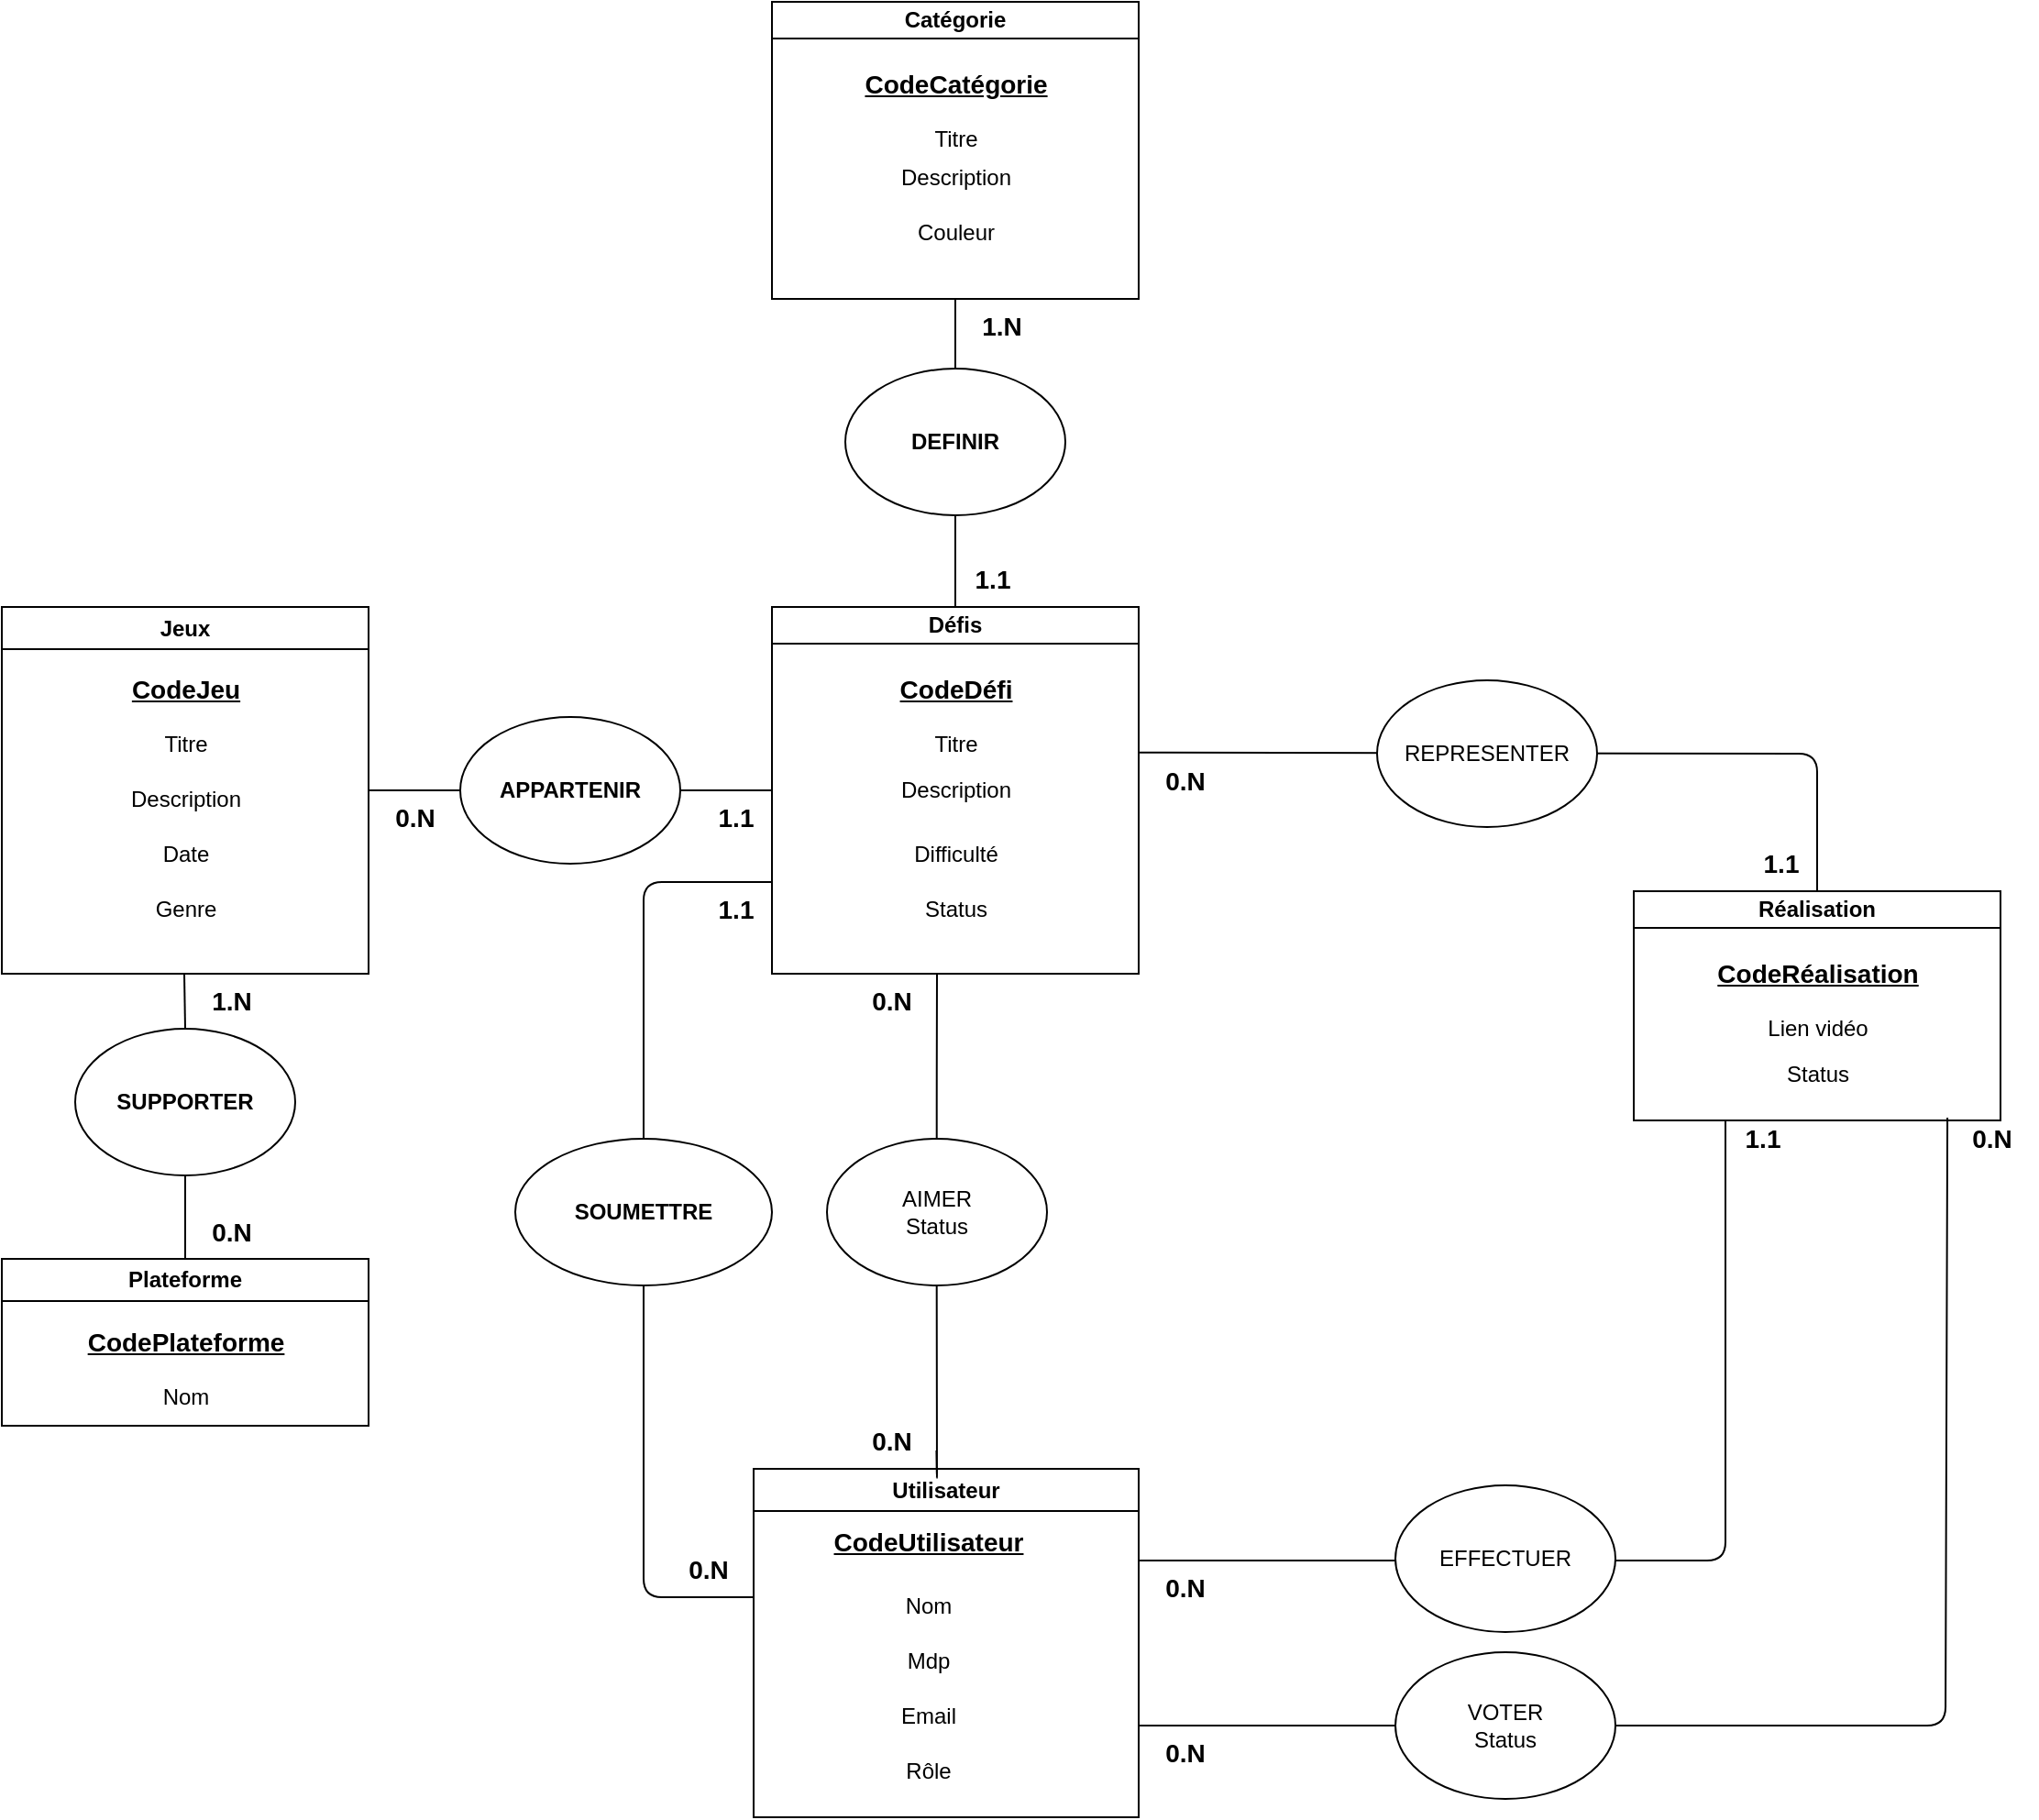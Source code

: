 <mxfile>
    <diagram id="qECk_SN4vtlt_lUd-te4" name="Page-1">
        <mxGraphModel dx="2003" dy="3143" grid="1" gridSize="10" guides="1" tooltips="1" connect="1" arrows="1" fold="1" page="1" pageScale="1" pageWidth="827" pageHeight="1169" math="0" shadow="0">
            <root>
                <mxCell id="0"/>
                <mxCell id="1" parent="0"/>
                <mxCell id="4" value="Utilisateur" style="swimlane;whiteSpace=wrap;html=1;startSize=23;" parent="1" vertex="1">
                    <mxGeometry x="530" y="570" width="210" height="190" as="geometry"/>
                </mxCell>
                <mxCell id="8" value="Nom" style="text;html=1;align=center;verticalAlign=middle;resizable=0;points=[];autosize=1;strokeColor=none;fillColor=none;" parent="4" vertex="1">
                    <mxGeometry x="70" y="60" width="50" height="30" as="geometry"/>
                </mxCell>
                <mxCell id="30" value="Email" style="text;html=1;align=center;verticalAlign=middle;resizable=0;points=[];autosize=1;strokeColor=none;fillColor=none;" parent="4" vertex="1">
                    <mxGeometry x="70" y="120" width="50" height="30" as="geometry"/>
                </mxCell>
                <mxCell id="33" value="&lt;font style=&quot;font-size: 14px;&quot;&gt;&lt;b&gt;&lt;u&gt;CodeUtilisateur&lt;/u&gt;&lt;/b&gt;&lt;/font&gt;" style="text;html=1;align=center;verticalAlign=middle;resizable=0;points=[];autosize=1;strokeColor=none;fillColor=none;" parent="4" vertex="1">
                    <mxGeometry x="30" y="24.5" width="130" height="30" as="geometry"/>
                </mxCell>
                <mxCell id="80" value="Rôle" style="text;html=1;align=center;verticalAlign=middle;resizable=0;points=[];autosize=1;strokeColor=none;fillColor=none;" parent="4" vertex="1">
                    <mxGeometry x="70" y="150" width="50" height="30" as="geometry"/>
                </mxCell>
                <mxCell id="10" value="Mdp" style="text;html=1;align=center;verticalAlign=middle;resizable=0;points=[];autosize=1;strokeColor=none;fillColor=none;" parent="4" vertex="1">
                    <mxGeometry x="70" y="90" width="50" height="30" as="geometry"/>
                </mxCell>
                <mxCell id="5" value="Jeux" style="swimlane;whiteSpace=wrap;html=1;startSize=23;" parent="1" vertex="1">
                    <mxGeometry x="120" y="100" width="200" height="200" as="geometry"/>
                </mxCell>
                <mxCell id="11" value="&lt;font style=&quot;font-size: 14px;&quot;&gt;&lt;b&gt;&lt;u&gt;CodeJeu&lt;/u&gt;&lt;/b&gt;&lt;/font&gt;" style="text;html=1;align=center;verticalAlign=middle;resizable=0;points=[];autosize=1;strokeColor=none;fillColor=none;" parent="5" vertex="1">
                    <mxGeometry x="60" y="30" width="80" height="30" as="geometry"/>
                </mxCell>
                <mxCell id="12" value="Titre" style="text;html=1;align=center;verticalAlign=middle;resizable=0;points=[];autosize=1;strokeColor=none;fillColor=none;" parent="5" vertex="1">
                    <mxGeometry x="75" y="60" width="50" height="30" as="geometry"/>
                </mxCell>
                <mxCell id="16" value="Genre" style="text;html=1;align=center;verticalAlign=middle;resizable=0;points=[];autosize=1;strokeColor=none;fillColor=none;" parent="5" vertex="1">
                    <mxGeometry x="70" y="150" width="60" height="30" as="geometry"/>
                </mxCell>
                <mxCell id="15" value="Description" style="text;html=1;align=center;verticalAlign=middle;resizable=0;points=[];autosize=1;strokeColor=none;fillColor=none;" parent="5" vertex="1">
                    <mxGeometry x="60" y="90" width="80" height="30" as="geometry"/>
                </mxCell>
                <mxCell id="6" value="Défis" style="swimlane;whiteSpace=wrap;html=1;startSize=20;" parent="1" vertex="1">
                    <mxGeometry x="540" y="100" width="200" height="200" as="geometry"/>
                </mxCell>
                <mxCell id="51" value="&lt;font style=&quot;font-size: 14px;&quot;&gt;&lt;b&gt;&lt;u&gt;CodeDéfi&lt;/u&gt;&lt;/b&gt;&lt;/font&gt;" style="text;html=1;align=center;verticalAlign=middle;resizable=0;points=[];autosize=1;strokeColor=none;fillColor=none;" parent="6" vertex="1">
                    <mxGeometry x="60" y="30" width="80" height="30" as="geometry"/>
                </mxCell>
                <mxCell id="54" value="Difficulté" style="text;html=1;align=center;verticalAlign=middle;resizable=0;points=[];autosize=1;strokeColor=none;fillColor=none;" parent="6" vertex="1">
                    <mxGeometry x="65" y="120" width="70" height="30" as="geometry"/>
                </mxCell>
                <mxCell id="52" value="Titre" style="text;html=1;align=center;verticalAlign=middle;resizable=0;points=[];autosize=1;strokeColor=none;fillColor=none;" parent="6" vertex="1">
                    <mxGeometry x="75" y="60" width="50" height="30" as="geometry"/>
                </mxCell>
                <mxCell id="53" value="Description" style="text;html=1;align=center;verticalAlign=middle;resizable=0;points=[];autosize=1;strokeColor=none;fillColor=none;" parent="6" vertex="1">
                    <mxGeometry x="60" y="85" width="80" height="30" as="geometry"/>
                </mxCell>
                <mxCell id="81" value="Status" style="text;html=1;align=center;verticalAlign=middle;resizable=0;points=[];autosize=1;strokeColor=none;fillColor=none;" parent="6" vertex="1">
                    <mxGeometry x="70" y="150" width="60" height="30" as="geometry"/>
                </mxCell>
                <mxCell id="14" value="Date" style="text;html=1;align=center;verticalAlign=middle;resizable=0;points=[];autosize=1;strokeColor=none;fillColor=none;" parent="1" vertex="1">
                    <mxGeometry x="195" y="220" width="50" height="30" as="geometry"/>
                </mxCell>
                <mxCell id="18" value="&lt;b&gt;APPARTENIR&lt;/b&gt;" style="ellipse;whiteSpace=wrap;html=1;" parent="1" vertex="1">
                    <mxGeometry x="370" y="160" width="120" height="80" as="geometry"/>
                </mxCell>
                <mxCell id="21" value="" style="endArrow=none;html=1;exitX=1;exitY=0.5;exitDx=0;exitDy=0;entryX=0;entryY=0.5;entryDx=0;entryDy=0;" parent="1" source="5" target="18" edge="1">
                    <mxGeometry width="50" height="50" relative="1" as="geometry">
                        <mxPoint x="370" y="310" as="sourcePoint"/>
                        <mxPoint x="420" y="260" as="targetPoint"/>
                    </mxGeometry>
                </mxCell>
                <mxCell id="22" value="" style="endArrow=none;html=1;" parent="1" edge="1">
                    <mxGeometry width="50" height="50" relative="1" as="geometry">
                        <mxPoint x="490" y="200" as="sourcePoint"/>
                        <mxPoint x="540" y="200" as="targetPoint"/>
                    </mxGeometry>
                </mxCell>
                <mxCell id="23" value="&lt;b&gt;&lt;font style=&quot;font-size: 14px;&quot;&gt;0.N&lt;/font&gt;&lt;/b&gt;" style="text;html=1;align=center;verticalAlign=middle;resizable=0;points=[];autosize=1;strokeColor=none;fillColor=none;" parent="1" vertex="1">
                    <mxGeometry x="320" y="200" width="50" height="30" as="geometry"/>
                </mxCell>
                <mxCell id="24" value="&lt;font style=&quot;font-size: 14px;&quot;&gt;&lt;b&gt;1.1&lt;/b&gt;&lt;/font&gt;" style="text;html=1;align=center;verticalAlign=middle;resizable=0;points=[];autosize=1;strokeColor=none;fillColor=none;" parent="1" vertex="1">
                    <mxGeometry x="500" y="200" width="40" height="30" as="geometry"/>
                </mxCell>
                <mxCell id="25" value="&lt;b&gt;SOUMETTRE&lt;/b&gt;" style="ellipse;whiteSpace=wrap;html=1;" parent="1" vertex="1">
                    <mxGeometry x="400" y="390" width="140" height="80" as="geometry"/>
                </mxCell>
                <mxCell id="26" value="" style="endArrow=none;html=1;entryX=0;entryY=0.75;entryDx=0;entryDy=0;exitX=0.5;exitY=0;exitDx=0;exitDy=0;" parent="1" source="25" target="6" edge="1">
                    <mxGeometry width="50" height="50" relative="1" as="geometry">
                        <mxPoint x="530" y="360" as="sourcePoint"/>
                        <mxPoint x="580" y="310" as="targetPoint"/>
                        <Array as="points">
                            <mxPoint x="470" y="250"/>
                        </Array>
                    </mxGeometry>
                </mxCell>
                <mxCell id="27" value="" style="endArrow=none;html=1;entryX=0.5;entryY=1;entryDx=0;entryDy=0;" parent="1" target="25" edge="1">
                    <mxGeometry width="50" height="50" relative="1" as="geometry">
                        <mxPoint x="530" y="640" as="sourcePoint"/>
                        <mxPoint x="430" y="260" as="targetPoint"/>
                        <Array as="points">
                            <mxPoint x="470" y="640"/>
                        </Array>
                    </mxGeometry>
                </mxCell>
                <mxCell id="44" value="&lt;font style=&quot;font-size: 14px;&quot;&gt;&lt;b&gt;0.N&lt;/b&gt;&lt;/font&gt;" style="text;html=1;align=center;verticalAlign=middle;resizable=0;points=[];autosize=1;strokeColor=none;fillColor=none;" parent="1" vertex="1">
                    <mxGeometry x="740" y="710" width="50" height="30" as="geometry"/>
                </mxCell>
                <mxCell id="46" value="&lt;font style=&quot;font-size: 14px;&quot;&gt;&lt;b&gt;1.1&lt;/b&gt;&lt;/font&gt;" style="text;html=1;align=center;verticalAlign=middle;resizable=0;points=[];autosize=1;strokeColor=none;fillColor=none;" parent="1" vertex="1">
                    <mxGeometry x="500" y="250" width="40" height="30" as="geometry"/>
                </mxCell>
                <mxCell id="56" value="Catégorie" style="swimlane;whiteSpace=wrap;html=1;startSize=20;" parent="1" vertex="1">
                    <mxGeometry x="540" y="-230" width="200" height="162" as="geometry"/>
                </mxCell>
                <mxCell id="57" value="&lt;font style=&quot;font-size: 14px;&quot;&gt;&lt;b&gt;&lt;u&gt;CodeCatégorie&lt;/u&gt;&lt;/b&gt;&lt;/font&gt;" style="text;html=1;align=center;verticalAlign=middle;resizable=0;points=[];autosize=1;strokeColor=none;fillColor=none;" parent="56" vertex="1">
                    <mxGeometry x="40" y="30" width="120" height="30" as="geometry"/>
                </mxCell>
                <mxCell id="59" value="Titre" style="text;html=1;align=center;verticalAlign=middle;resizable=0;points=[];autosize=1;strokeColor=none;fillColor=none;" parent="56" vertex="1">
                    <mxGeometry x="75" y="60" width="50" height="30" as="geometry"/>
                </mxCell>
                <mxCell id="64" value="Couleur" style="text;html=1;align=center;verticalAlign=middle;resizable=0;points=[];autosize=1;strokeColor=none;fillColor=none;" parent="56" vertex="1">
                    <mxGeometry x="65" y="111" width="70" height="30" as="geometry"/>
                </mxCell>
                <mxCell id="63" value="Description" style="text;html=1;align=center;verticalAlign=middle;resizable=0;points=[];autosize=1;strokeColor=none;fillColor=none;" parent="56" vertex="1">
                    <mxGeometry x="60" y="81" width="80" height="30" as="geometry"/>
                </mxCell>
                <mxCell id="65" value="&lt;b&gt;DEFINIR&lt;/b&gt;" style="ellipse;whiteSpace=wrap;html=1;" parent="1" vertex="1">
                    <mxGeometry x="580" y="-30" width="120" height="80" as="geometry"/>
                </mxCell>
                <mxCell id="66" value="" style="endArrow=none;html=1;exitX=0.5;exitY=0;exitDx=0;exitDy=0;entryX=0.5;entryY=1;entryDx=0;entryDy=0;" parent="1" source="6" target="65" edge="1">
                    <mxGeometry width="50" height="50" relative="1" as="geometry">
                        <mxPoint x="755" y="195" as="sourcePoint"/>
                        <mxPoint x="855" y="255" as="targetPoint"/>
                    </mxGeometry>
                </mxCell>
                <mxCell id="67" value="" style="endArrow=none;html=1;exitX=0.5;exitY=0;exitDx=0;exitDy=0;entryX=0.5;entryY=1;entryDx=0;entryDy=0;" parent="1" source="65" target="56" edge="1">
                    <mxGeometry width="50" height="50" relative="1" as="geometry">
                        <mxPoint x="925" y="195" as="sourcePoint"/>
                        <mxPoint x="980" y="200" as="targetPoint"/>
                    </mxGeometry>
                </mxCell>
                <mxCell id="69" value="&lt;font style=&quot;font-size: 14px;&quot;&gt;&lt;b&gt;1.N&lt;/b&gt;&lt;/font&gt;" style="text;html=1;align=center;verticalAlign=middle;resizable=0;points=[];autosize=1;strokeColor=none;fillColor=none;" parent="1" vertex="1">
                    <mxGeometry x="640" y="-68" width="50" height="30" as="geometry"/>
                </mxCell>
                <mxCell id="70" value="Plateforme" style="swimlane;whiteSpace=wrap;html=1;startSize=23;" parent="1" vertex="1">
                    <mxGeometry x="120" y="455.5" width="200" height="91" as="geometry"/>
                </mxCell>
                <mxCell id="71" value="&lt;span style=&quot;font-size: 14px;&quot;&gt;&lt;b&gt;&lt;u&gt;CodePlateforme&lt;/u&gt;&lt;/b&gt;&lt;/span&gt;" style="text;html=1;align=center;verticalAlign=middle;resizable=0;points=[];autosize=1;strokeColor=none;fillColor=none;" parent="70" vertex="1">
                    <mxGeometry x="35" y="30" width="130" height="30" as="geometry"/>
                </mxCell>
                <mxCell id="72" value="Nom" style="text;html=1;align=center;verticalAlign=middle;resizable=0;points=[];autosize=1;strokeColor=none;fillColor=none;" parent="70" vertex="1">
                    <mxGeometry x="75" y="60" width="50" height="30" as="geometry"/>
                </mxCell>
                <mxCell id="74" value="" style="endArrow=none;html=1;entryX=0.5;entryY=1;entryDx=0;entryDy=0;exitX=0.5;exitY=0;exitDx=0;exitDy=0;" parent="1" source="75" edge="1">
                    <mxGeometry width="50" height="50" relative="1" as="geometry">
                        <mxPoint x="219.5" y="455.5" as="sourcePoint"/>
                        <mxPoint x="219.5" y="300" as="targetPoint"/>
                    </mxGeometry>
                </mxCell>
                <mxCell id="75" value="&lt;b&gt;SUPPORTER&lt;/b&gt;" style="ellipse;whiteSpace=wrap;html=1;" parent="1" vertex="1">
                    <mxGeometry x="160" y="330" width="120" height="80" as="geometry"/>
                </mxCell>
                <mxCell id="77" value="" style="endArrow=none;html=1;exitX=0.5;exitY=1;exitDx=0;exitDy=0;entryX=0.5;entryY=0;entryDx=0;entryDy=0;" parent="1" source="75" target="70" edge="1">
                    <mxGeometry width="50" height="50" relative="1" as="geometry">
                        <mxPoint x="230" y="340" as="sourcePoint"/>
                        <mxPoint x="310" y="330" as="targetPoint"/>
                    </mxGeometry>
                </mxCell>
                <mxCell id="78" value="&lt;b&gt;&lt;font style=&quot;font-size: 14px;&quot;&gt;0.N&lt;/font&gt;&lt;/b&gt;" style="text;html=1;align=center;verticalAlign=middle;resizable=0;points=[];autosize=1;strokeColor=none;fillColor=none;" parent="1" vertex="1">
                    <mxGeometry x="220" y="425.5" width="50" height="30" as="geometry"/>
                </mxCell>
                <mxCell id="79" value="&lt;b&gt;&lt;font style=&quot;font-size: 14px;&quot;&gt;1.N&lt;/font&gt;&lt;/b&gt;" style="text;html=1;align=center;verticalAlign=middle;resizable=0;points=[];autosize=1;strokeColor=none;fillColor=none;" parent="1" vertex="1">
                    <mxGeometry x="220" y="300" width="50" height="30" as="geometry"/>
                </mxCell>
                <mxCell id="83" value="Réalisation" style="swimlane;whiteSpace=wrap;html=1;startSize=20;" vertex="1" parent="1">
                    <mxGeometry x="1010" y="255" width="200" height="125" as="geometry"/>
                </mxCell>
                <mxCell id="84" value="&lt;font style=&quot;font-size: 14px;&quot;&gt;&lt;b&gt;&lt;u&gt;CodeRéalisation&lt;/u&gt;&lt;/b&gt;&lt;/font&gt;" style="text;html=1;align=center;verticalAlign=middle;resizable=0;points=[];autosize=1;strokeColor=none;fillColor=none;" vertex="1" parent="83">
                    <mxGeometry x="35" y="30" width="130" height="30" as="geometry"/>
                </mxCell>
                <mxCell id="86" value="Lien vidéo" style="text;html=1;align=center;verticalAlign=middle;resizable=0;points=[];autosize=1;strokeColor=none;fillColor=none;" vertex="1" parent="83">
                    <mxGeometry x="60" y="60" width="80" height="30" as="geometry"/>
                </mxCell>
                <mxCell id="113" value="Status" style="text;html=1;align=center;verticalAlign=middle;resizable=0;points=[];autosize=1;strokeColor=none;fillColor=none;" vertex="1" parent="83">
                    <mxGeometry x="70" y="85" width="60" height="30" as="geometry"/>
                </mxCell>
                <mxCell id="92" value="" style="endArrow=none;html=1;entryX=0.25;entryY=1;entryDx=0;entryDy=0;" edge="1" parent="1" target="83">
                    <mxGeometry width="50" height="50" relative="1" as="geometry">
                        <mxPoint x="740" y="620" as="sourcePoint"/>
                        <mxPoint x="980" y="560" as="targetPoint"/>
                        <Array as="points">
                            <mxPoint x="1060" y="620"/>
                        </Array>
                    </mxGeometry>
                </mxCell>
                <mxCell id="95" value="EFFECTUER" style="ellipse;whiteSpace=wrap;html=1;" vertex="1" parent="1">
                    <mxGeometry x="880" y="579" width="120" height="80" as="geometry"/>
                </mxCell>
                <mxCell id="96" value="&lt;font style=&quot;font-size: 14px;&quot;&gt;&lt;b&gt;0.N&lt;/b&gt;&lt;/font&gt;" style="text;html=1;align=center;verticalAlign=middle;resizable=0;points=[];autosize=1;strokeColor=none;fillColor=none;" vertex="1" parent="1">
                    <mxGeometry x="480" y="610" width="50" height="30" as="geometry"/>
                </mxCell>
                <mxCell id="97" value="&lt;font style=&quot;font-size: 14px;&quot;&gt;&lt;b&gt;1.1&lt;/b&gt;&lt;/font&gt;" style="text;html=1;align=center;verticalAlign=middle;resizable=0;points=[];autosize=1;strokeColor=none;fillColor=none;" vertex="1" parent="1">
                    <mxGeometry x="640" y="70" width="40" height="30" as="geometry"/>
                </mxCell>
                <mxCell id="99" value="" style="endArrow=none;html=1;exitX=1;exitY=0.5;exitDx=0;exitDy=0;entryX=0.021;entryY=0.117;entryDx=0;entryDy=0;entryPerimeter=0;" edge="1" parent="1" source="100" target="103">
                    <mxGeometry width="50" height="50" relative="1" as="geometry">
                        <mxPoint x="735" y="639.5" as="sourcePoint"/>
                        <mxPoint x="1180" y="380" as="targetPoint"/>
                        <Array as="points">
                            <mxPoint x="1180" y="710"/>
                        </Array>
                    </mxGeometry>
                </mxCell>
                <mxCell id="101" value="" style="endArrow=none;html=1;" edge="1" parent="1" target="100">
                    <mxGeometry width="50" height="50" relative="1" as="geometry">
                        <mxPoint x="740" y="710" as="sourcePoint"/>
                        <mxPoint x="1040" y="470" as="targetPoint"/>
                        <Array as="points"/>
                    </mxGeometry>
                </mxCell>
                <mxCell id="100" value="VOTER&lt;div&gt;Status&lt;/div&gt;" style="ellipse;whiteSpace=wrap;html=1;" vertex="1" parent="1">
                    <mxGeometry x="880" y="670" width="120" height="80" as="geometry"/>
                </mxCell>
                <mxCell id="102" value="&lt;font style=&quot;font-size: 14px;&quot;&gt;&lt;b&gt;0.N&lt;/b&gt;&lt;/font&gt;" style="text;html=1;align=center;verticalAlign=middle;resizable=0;points=[];autosize=1;strokeColor=none;fillColor=none;" vertex="1" parent="1">
                    <mxGeometry x="740" y="620" width="50" height="30" as="geometry"/>
                </mxCell>
                <mxCell id="103" value="&lt;font style=&quot;font-size: 14px;&quot;&gt;&lt;b&gt;0.N&lt;/b&gt;&lt;/font&gt;" style="text;html=1;align=center;verticalAlign=middle;resizable=0;points=[];autosize=1;strokeColor=none;fillColor=none;" vertex="1" parent="1">
                    <mxGeometry x="1180" y="375" width="50" height="30" as="geometry"/>
                </mxCell>
                <mxCell id="104" value="" style="endArrow=none;html=1;entryX=0.5;entryY=0;entryDx=0;entryDy=0;" edge="1" parent="1" target="83">
                    <mxGeometry width="50" height="50" relative="1" as="geometry">
                        <mxPoint x="740" y="179.41" as="sourcePoint"/>
                        <mxPoint x="1010" y="179.41" as="targetPoint"/>
                        <Array as="points">
                            <mxPoint x="1110" y="180"/>
                        </Array>
                    </mxGeometry>
                </mxCell>
                <mxCell id="105" value="REPRESENTER" style="ellipse;whiteSpace=wrap;html=1;" vertex="1" parent="1">
                    <mxGeometry x="870" y="140" width="120" height="80" as="geometry"/>
                </mxCell>
                <mxCell id="106" value="&lt;font style=&quot;font-size: 14px;&quot;&gt;&lt;b&gt;1.1&lt;/b&gt;&lt;/font&gt;" style="text;html=1;align=center;verticalAlign=middle;resizable=0;points=[];autosize=1;strokeColor=none;fillColor=none;" vertex="1" parent="1">
                    <mxGeometry x="1070" y="225" width="40" height="30" as="geometry"/>
                </mxCell>
                <mxCell id="107" value="&lt;font style=&quot;font-size: 14px;&quot;&gt;&lt;b&gt;0.N&lt;/b&gt;&lt;/font&gt;" style="text;html=1;align=center;verticalAlign=middle;resizable=0;points=[];autosize=1;strokeColor=none;fillColor=none;" vertex="1" parent="1">
                    <mxGeometry x="740" y="180" width="50" height="30" as="geometry"/>
                </mxCell>
                <mxCell id="108" value="AIMER&lt;div&gt;Status&lt;/div&gt;" style="ellipse;whiteSpace=wrap;html=1;" vertex="1" parent="1">
                    <mxGeometry x="570" y="390" width="120" height="80" as="geometry"/>
                </mxCell>
                <mxCell id="109" value="" style="endArrow=none;html=1;entryX=0.5;entryY=0;entryDx=0;entryDy=0;" edge="1" parent="1">
                    <mxGeometry width="50" height="50" relative="1" as="geometry">
                        <mxPoint x="630" y="300" as="sourcePoint"/>
                        <mxPoint x="629.86" y="390" as="targetPoint"/>
                        <Array as="points">
                            <mxPoint x="629.86" y="364"/>
                        </Array>
                    </mxGeometry>
                </mxCell>
                <mxCell id="110" value="" style="endArrow=none;html=1;entryX=0.5;entryY=0;entryDx=0;entryDy=0;" edge="1" parent="1">
                    <mxGeometry width="50" height="50" relative="1" as="geometry">
                        <mxPoint x="629.85" y="470" as="sourcePoint"/>
                        <mxPoint x="629.71" y="560" as="targetPoint"/>
                        <Array as="points">
                            <mxPoint x="630" y="580"/>
                        </Array>
                    </mxGeometry>
                </mxCell>
                <mxCell id="111" value="&lt;font style=&quot;font-size: 14px;&quot;&gt;&lt;b&gt;0.N&lt;/b&gt;&lt;/font&gt;" style="text;html=1;align=center;verticalAlign=middle;resizable=0;points=[];autosize=1;strokeColor=none;fillColor=none;" vertex="1" parent="1">
                    <mxGeometry x="580" y="540" width="50" height="30" as="geometry"/>
                </mxCell>
                <mxCell id="112" value="&lt;font style=&quot;font-size: 14px;&quot;&gt;&lt;b&gt;0.N&lt;/b&gt;&lt;/font&gt;" style="text;html=1;align=center;verticalAlign=middle;resizable=0;points=[];autosize=1;strokeColor=none;fillColor=none;" vertex="1" parent="1">
                    <mxGeometry x="580" y="300" width="50" height="30" as="geometry"/>
                </mxCell>
                <mxCell id="114" value="&lt;font style=&quot;font-size: 14px;&quot;&gt;&lt;b&gt;1.1&lt;/b&gt;&lt;/font&gt;" style="text;html=1;align=center;verticalAlign=middle;resizable=0;points=[];autosize=1;strokeColor=none;fillColor=none;" vertex="1" parent="1">
                    <mxGeometry x="1060" y="375" width="40" height="30" as="geometry"/>
                </mxCell>
            </root>
        </mxGraphModel>
    </diagram>
    <diagram id="TujHtKNJuiRnYG1scMk-" name="Page-1">
        <mxGraphModel grid="1" page="1" gridSize="10" guides="1" tooltips="1" connect="1" arrows="1" fold="1" pageScale="1" pageWidth="827" pageHeight="1169" math="0" shadow="0">
            <root>
                <mxCell id="0"/>
                <mxCell id="1" parent="0"/>
                <mxCell id="2" value="" style="whiteSpace=wrap;html=1;aspect=fixed;" parent="1" vertex="1">
                    <mxGeometry x="370" y="480" width="80" height="80" as="geometry"/>
                </mxCell>
                <mxCell id="3" value="" style="whiteSpace=wrap;html=1;aspect=fixed;" vertex="1" parent="1">
                    <mxGeometry x="370" y="620" width="80" height="80" as="geometry"/>
                </mxCell>
                <mxCell id="4" value="" style="ellipse;whiteSpace=wrap;html=1;aspect=fixed;" vertex="1" parent="1">
                    <mxGeometry x="360" y="240" width="90" height="90" as="geometry"/>
                </mxCell>
            </root>
        </mxGraphModel>
    </diagram>
</mxfile>